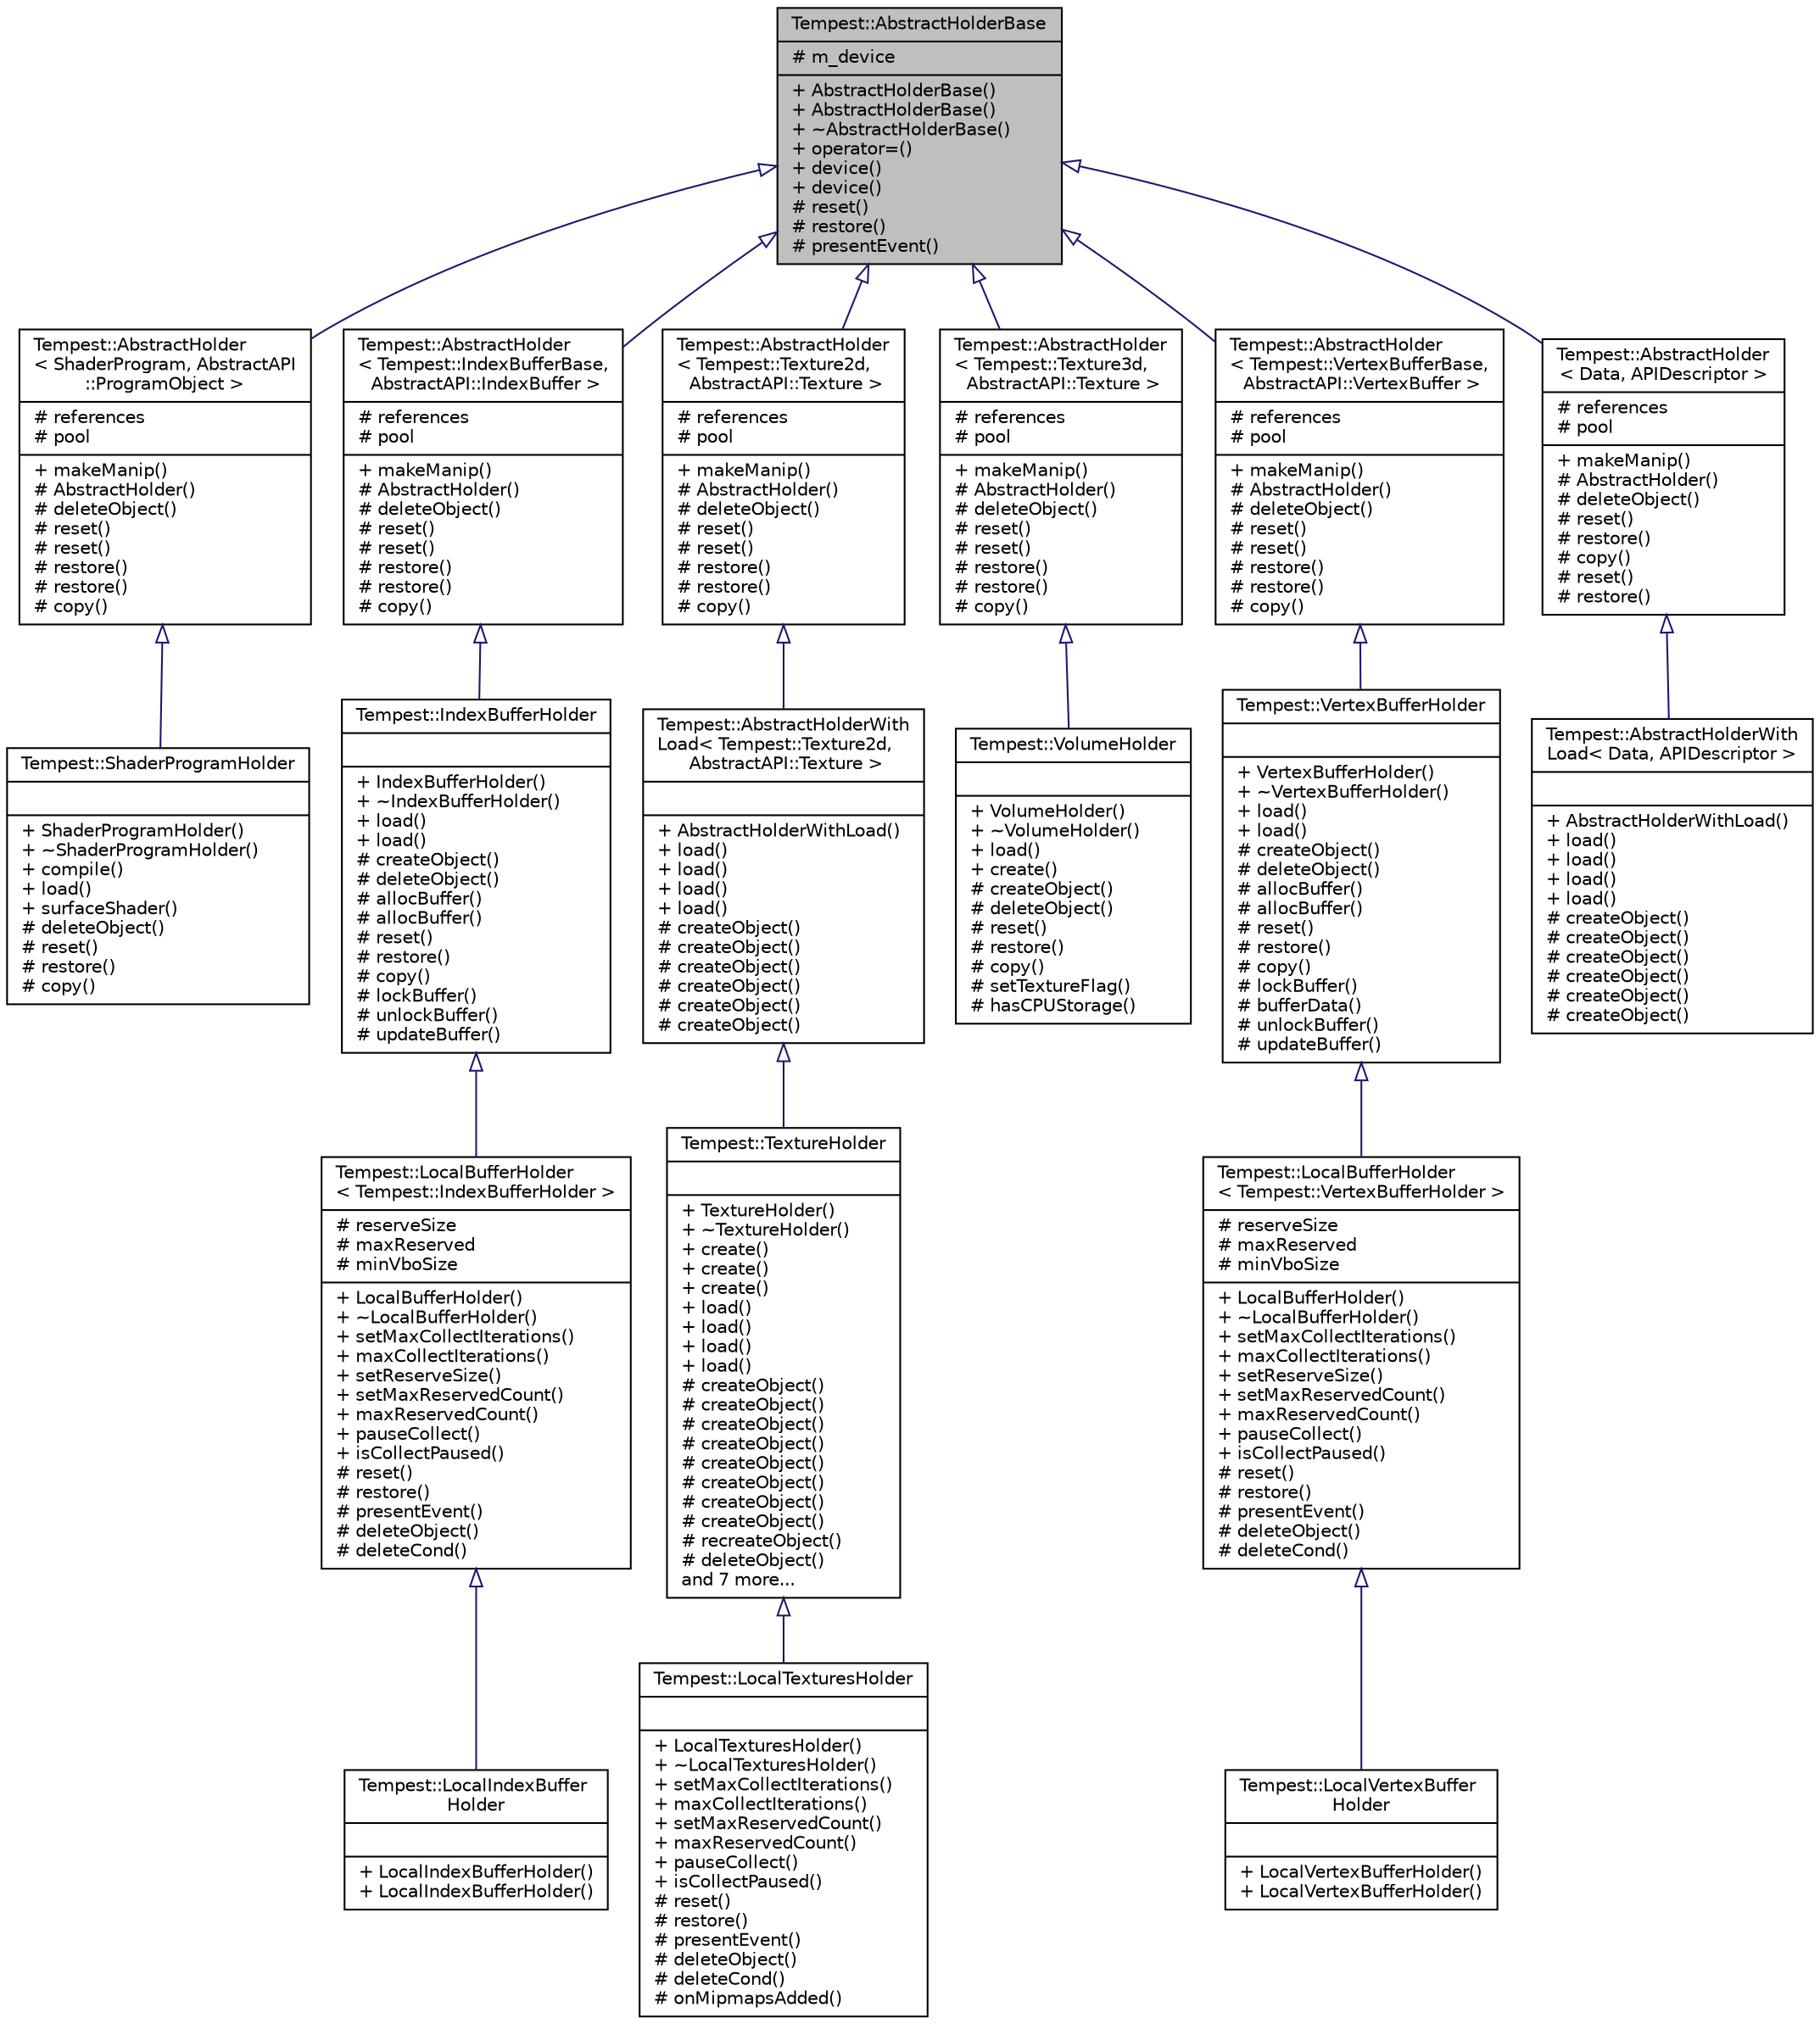 digraph "Tempest::AbstractHolderBase"
{
  edge [fontname="Helvetica",fontsize="10",labelfontname="Helvetica",labelfontsize="10"];
  node [fontname="Helvetica",fontsize="10",shape=record];
  Node0 [label="{Tempest::AbstractHolderBase\n|# m_device\l|+ AbstractHolderBase()\l+ AbstractHolderBase()\l+ ~AbstractHolderBase()\l+ operator=()\l+ device()\l+ device()\l# reset()\l# restore()\l# presentEvent()\l}",height=0.2,width=0.4,color="black", fillcolor="grey75", style="filled", fontcolor="black"];
  Node0 -> Node1 [dir="back",color="midnightblue",fontsize="10",style="solid",arrowtail="onormal",fontname="Helvetica"];
  Node1 [label="{Tempest::AbstractHolder\l\< ShaderProgram, AbstractAPI\l::ProgramObject \>\n|# references\l# pool\l|+ makeManip()\l# AbstractHolder()\l# deleteObject()\l# reset()\l# reset()\l# restore()\l# restore()\l# copy()\l}",height=0.2,width=0.4,color="black", fillcolor="white", style="filled",URL="$class_tempest_1_1_abstract_holder.html"];
  Node1 -> Node2 [dir="back",color="midnightblue",fontsize="10",style="solid",arrowtail="onormal",fontname="Helvetica"];
  Node2 [label="{Tempest::ShaderProgramHolder\n||+ ShaderProgramHolder()\l+ ~ShaderProgramHolder()\l+ compile()\l+ load()\l+ surfaceShader()\l# deleteObject()\l# reset()\l# restore()\l# copy()\l}",height=0.2,width=0.4,color="black", fillcolor="white", style="filled",URL="$class_tempest_1_1_shader_program_holder.html"];
  Node0 -> Node3 [dir="back",color="midnightblue",fontsize="10",style="solid",arrowtail="onormal",fontname="Helvetica"];
  Node3 [label="{Tempest::AbstractHolder\l\< Tempest::IndexBufferBase,\l AbstractAPI::IndexBuffer \>\n|# references\l# pool\l|+ makeManip()\l# AbstractHolder()\l# deleteObject()\l# reset()\l# reset()\l# restore()\l# restore()\l# copy()\l}",height=0.2,width=0.4,color="black", fillcolor="white", style="filled",URL="$class_tempest_1_1_abstract_holder.html"];
  Node3 -> Node4 [dir="back",color="midnightblue",fontsize="10",style="solid",arrowtail="onormal",fontname="Helvetica"];
  Node4 [label="{Tempest::IndexBufferHolder\n||+ IndexBufferHolder()\l+ ~IndexBufferHolder()\l+ load()\l+ load()\l# createObject()\l# deleteObject()\l# allocBuffer()\l# allocBuffer()\l# reset()\l# restore()\l# copy()\l# lockBuffer()\l# unlockBuffer()\l# updateBuffer()\l}",height=0.2,width=0.4,color="black", fillcolor="white", style="filled",URL="$class_tempest_1_1_index_buffer_holder.html"];
  Node4 -> Node5 [dir="back",color="midnightblue",fontsize="10",style="solid",arrowtail="onormal",fontname="Helvetica"];
  Node5 [label="{Tempest::LocalBufferHolder\l\< Tempest::IndexBufferHolder \>\n|# reserveSize\l# maxReserved\l# minVboSize\l|+ LocalBufferHolder()\l+ ~LocalBufferHolder()\l+ setMaxCollectIterations()\l+ maxCollectIterations()\l+ setReserveSize()\l+ setMaxReservedCount()\l+ maxReservedCount()\l+ pauseCollect()\l+ isCollectPaused()\l# reset()\l# restore()\l# presentEvent()\l# deleteObject()\l# deleteCond()\l}",height=0.2,width=0.4,color="black", fillcolor="white", style="filled",URL="$class_tempest_1_1_local_buffer_holder.html"];
  Node5 -> Node6 [dir="back",color="midnightblue",fontsize="10",style="solid",arrowtail="onormal",fontname="Helvetica"];
  Node6 [label="{Tempest::LocalIndexBuffer\lHolder\n||+ LocalIndexBufferHolder()\l+ LocalIndexBufferHolder()\l}",height=0.2,width=0.4,color="black", fillcolor="white", style="filled",URL="$struct_tempest_1_1_local_index_buffer_holder.html"];
  Node0 -> Node7 [dir="back",color="midnightblue",fontsize="10",style="solid",arrowtail="onormal",fontname="Helvetica"];
  Node7 [label="{Tempest::AbstractHolder\l\< Tempest::Texture2d,\l AbstractAPI::Texture \>\n|# references\l# pool\l|+ makeManip()\l# AbstractHolder()\l# deleteObject()\l# reset()\l# reset()\l# restore()\l# restore()\l# copy()\l}",height=0.2,width=0.4,color="black", fillcolor="white", style="filled",URL="$class_tempest_1_1_abstract_holder.html"];
  Node7 -> Node8 [dir="back",color="midnightblue",fontsize="10",style="solid",arrowtail="onormal",fontname="Helvetica"];
  Node8 [label="{Tempest::AbstractHolderWith\lLoad\< Tempest::Texture2d,\l AbstractAPI::Texture \>\n||+ AbstractHolderWithLoad()\l+ load()\l+ load()\l+ load()\l+ load()\l# createObject()\l# createObject()\l# createObject()\l# createObject()\l# createObject()\l# createObject()\l}",height=0.2,width=0.4,color="black", fillcolor="white", style="filled",URL="$class_tempest_1_1_abstract_holder_with_load.html"];
  Node8 -> Node9 [dir="back",color="midnightblue",fontsize="10",style="solid",arrowtail="onormal",fontname="Helvetica"];
  Node9 [label="{Tempest::TextureHolder\n||+ TextureHolder()\l+ ~TextureHolder()\l+ create()\l+ create()\l+ create()\l+ load()\l+ load()\l+ load()\l+ load()\l# createObject()\l# createObject()\l# createObject()\l# createObject()\l# createObject()\l# createObject()\l# createObject()\l# createObject()\l# recreateObject()\l# deleteObject()\land 7 more...\l}",height=0.2,width=0.4,color="black", fillcolor="white", style="filled",URL="$class_tempest_1_1_texture_holder.html"];
  Node9 -> Node10 [dir="back",color="midnightblue",fontsize="10",style="solid",arrowtail="onormal",fontname="Helvetica"];
  Node10 [label="{Tempest::LocalTexturesHolder\n||+ LocalTexturesHolder()\l+ ~LocalTexturesHolder()\l+ setMaxCollectIterations()\l+ maxCollectIterations()\l+ setMaxReservedCount()\l+ maxReservedCount()\l+ pauseCollect()\l+ isCollectPaused()\l# reset()\l# restore()\l# presentEvent()\l# deleteObject()\l# deleteCond()\l# onMipmapsAdded()\l}",height=0.2,width=0.4,color="black", fillcolor="white", style="filled",URL="$class_tempest_1_1_local_textures_holder.html"];
  Node0 -> Node11 [dir="back",color="midnightblue",fontsize="10",style="solid",arrowtail="onormal",fontname="Helvetica"];
  Node11 [label="{Tempest::AbstractHolder\l\< Tempest::Texture3d,\l AbstractAPI::Texture \>\n|# references\l# pool\l|+ makeManip()\l# AbstractHolder()\l# deleteObject()\l# reset()\l# reset()\l# restore()\l# restore()\l# copy()\l}",height=0.2,width=0.4,color="black", fillcolor="white", style="filled",URL="$class_tempest_1_1_abstract_holder.html"];
  Node11 -> Node12 [dir="back",color="midnightblue",fontsize="10",style="solid",arrowtail="onormal",fontname="Helvetica"];
  Node12 [label="{Tempest::VolumeHolder\n||+ VolumeHolder()\l+ ~VolumeHolder()\l+ load()\l+ create()\l# createObject()\l# deleteObject()\l# reset()\l# restore()\l# copy()\l# setTextureFlag()\l# hasCPUStorage()\l}",height=0.2,width=0.4,color="black", fillcolor="white", style="filled",URL="$class_tempest_1_1_volume_holder.html"];
  Node0 -> Node13 [dir="back",color="midnightblue",fontsize="10",style="solid",arrowtail="onormal",fontname="Helvetica"];
  Node13 [label="{Tempest::AbstractHolder\l\< Tempest::VertexBufferBase,\l AbstractAPI::VertexBuffer \>\n|# references\l# pool\l|+ makeManip()\l# AbstractHolder()\l# deleteObject()\l# reset()\l# reset()\l# restore()\l# restore()\l# copy()\l}",height=0.2,width=0.4,color="black", fillcolor="white", style="filled",URL="$class_tempest_1_1_abstract_holder.html"];
  Node13 -> Node14 [dir="back",color="midnightblue",fontsize="10",style="solid",arrowtail="onormal",fontname="Helvetica"];
  Node14 [label="{Tempest::VertexBufferHolder\n||+ VertexBufferHolder()\l+ ~VertexBufferHolder()\l+ load()\l+ load()\l# createObject()\l# deleteObject()\l# allocBuffer()\l# allocBuffer()\l# reset()\l# restore()\l# copy()\l# lockBuffer()\l# bufferData()\l# unlockBuffer()\l# updateBuffer()\l}",height=0.2,width=0.4,color="black", fillcolor="white", style="filled",URL="$class_tempest_1_1_vertex_buffer_holder.html"];
  Node14 -> Node15 [dir="back",color="midnightblue",fontsize="10",style="solid",arrowtail="onormal",fontname="Helvetica"];
  Node15 [label="{Tempest::LocalBufferHolder\l\< Tempest::VertexBufferHolder \>\n|# reserveSize\l# maxReserved\l# minVboSize\l|+ LocalBufferHolder()\l+ ~LocalBufferHolder()\l+ setMaxCollectIterations()\l+ maxCollectIterations()\l+ setReserveSize()\l+ setMaxReservedCount()\l+ maxReservedCount()\l+ pauseCollect()\l+ isCollectPaused()\l# reset()\l# restore()\l# presentEvent()\l# deleteObject()\l# deleteCond()\l}",height=0.2,width=0.4,color="black", fillcolor="white", style="filled",URL="$class_tempest_1_1_local_buffer_holder.html"];
  Node15 -> Node16 [dir="back",color="midnightblue",fontsize="10",style="solid",arrowtail="onormal",fontname="Helvetica"];
  Node16 [label="{Tempest::LocalVertexBuffer\lHolder\n||+ LocalVertexBufferHolder()\l+ LocalVertexBufferHolder()\l}",height=0.2,width=0.4,color="black", fillcolor="white", style="filled",URL="$struct_tempest_1_1_local_vertex_buffer_holder.html"];
  Node0 -> Node17 [dir="back",color="midnightblue",fontsize="10",style="solid",arrowtail="onormal",fontname="Helvetica"];
  Node17 [label="{Tempest::AbstractHolder\l\< Data, APIDescriptor \>\n|# references\l# pool\l|+ makeManip()\l# AbstractHolder()\l# deleteObject()\l# reset()\l# restore()\l# copy()\l# reset()\l# restore()\l}",height=0.2,width=0.4,color="black", fillcolor="white", style="filled",URL="$class_tempest_1_1_abstract_holder.html"];
  Node17 -> Node18 [dir="back",color="midnightblue",fontsize="10",style="solid",arrowtail="onormal",fontname="Helvetica"];
  Node18 [label="{Tempest::AbstractHolderWith\lLoad\< Data, APIDescriptor \>\n||+ AbstractHolderWithLoad()\l+ load()\l+ load()\l+ load()\l+ load()\l# createObject()\l# createObject()\l# createObject()\l# createObject()\l# createObject()\l# createObject()\l}",height=0.2,width=0.4,color="black", fillcolor="white", style="filled",URL="$class_tempest_1_1_abstract_holder_with_load.html"];
}
